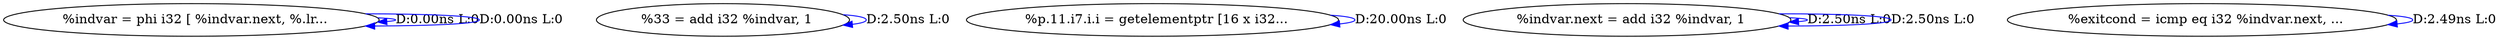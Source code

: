 digraph {
Node0x3182210[label="  %indvar = phi i32 [ %indvar.next, %.lr..."];
Node0x3182210 -> Node0x3182210[label="D:0.00ns L:0",color=blue];
Node0x3182210 -> Node0x3182210[label="D:0.00ns L:0",color=blue];
Node0x31822f0[label="  %33 = add i32 %indvar, 1"];
Node0x31822f0 -> Node0x31822f0[label="D:2.50ns L:0",color=blue];
Node0x3182410[label="  %p.11.i7.i.i = getelementptr [16 x i32..."];
Node0x3182410 -> Node0x3182410[label="D:20.00ns L:0",color=blue];
Node0x3182610[label="  %indvar.next = add i32 %indvar, 1"];
Node0x3182610 -> Node0x3182610[label="D:2.50ns L:0",color=blue];
Node0x3182610 -> Node0x3182610[label="D:2.50ns L:0",color=blue];
Node0x31826f0[label="  %exitcond = icmp eq i32 %indvar.next, ..."];
Node0x31826f0 -> Node0x31826f0[label="D:2.49ns L:0",color=blue];
}
